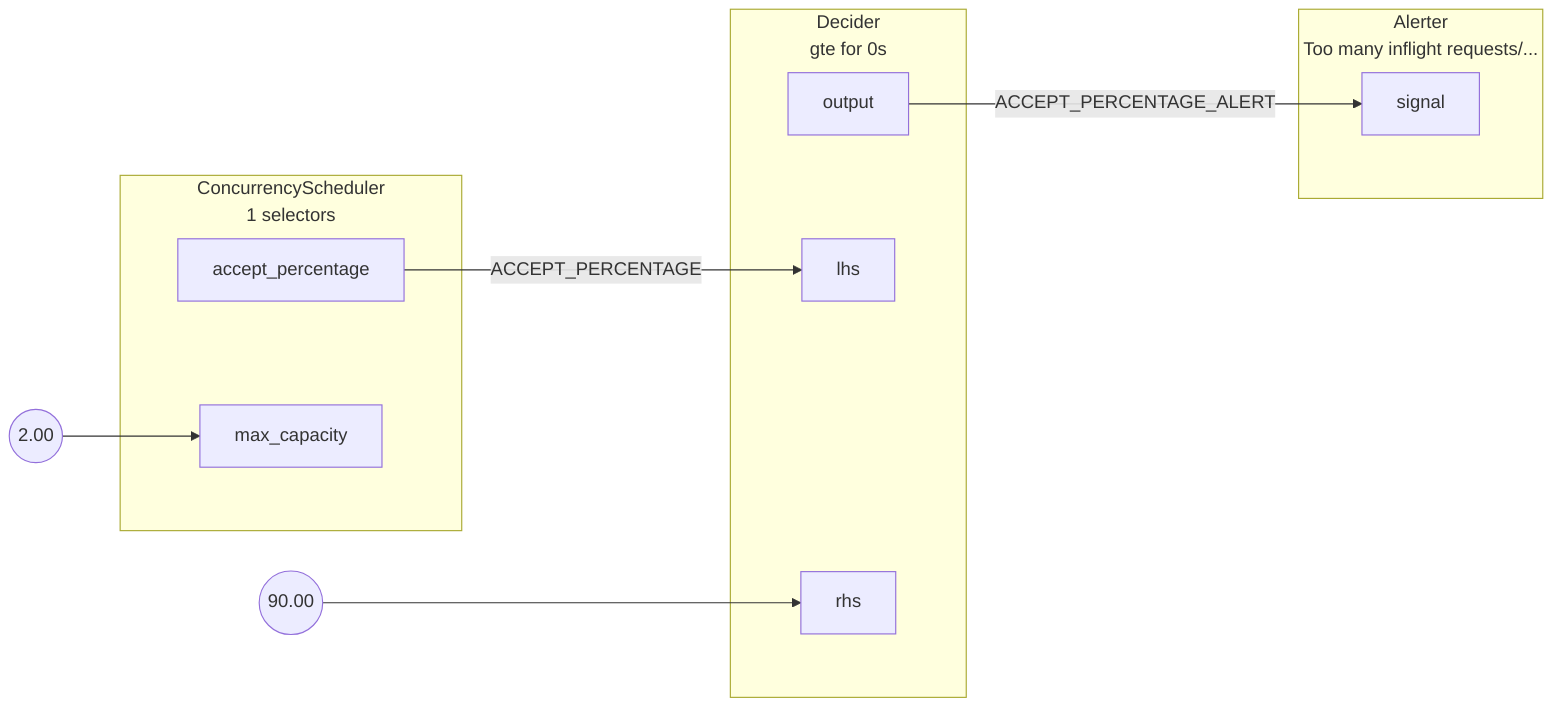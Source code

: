 flowchart LR
subgraph root.0[<center>ConcurrencyScheduler<br/>1 selectors</center>]
subgraph root.0_inports[ ]
style root.0_inports fill:none,stroke:none
root.0max_capacity[max_capacity]
end
subgraph root.0_outports[ ]
style root.0_outports fill:none,stroke:none
root.0accept_percentage[accept_percentage]
end
end
root.0_max_capacity_FakeConstantout((2.00))
subgraph root.1[<center>Decider<br/>gte for 0s</center>]
subgraph root.1_inports[ ]
style root.1_inports fill:none,stroke:none
root.1lhs[lhs]
root.1rhs[rhs]
end
subgraph root.1_outports[ ]
style root.1_outports fill:none,stroke:none
root.1output[output]
end
end
root.1_rhs_FakeConstantout((90.00))
subgraph root.2[<center>Alerter<br/>Too many inflight requests/...</center>]
subgraph root.2_inports[ ]
style root.2_inports fill:none,stroke:none
root.2signal[signal]
end
end
root.0accept_percentage --> |ACCEPT_PERCENTAGE| root.1lhs
root.0_max_capacity_FakeConstantout --> root.0max_capacity
root.1output --> |ACCEPT_PERCENTAGE_ALERT| root.2signal
root.1_rhs_FakeConstantout --> root.1rhs
